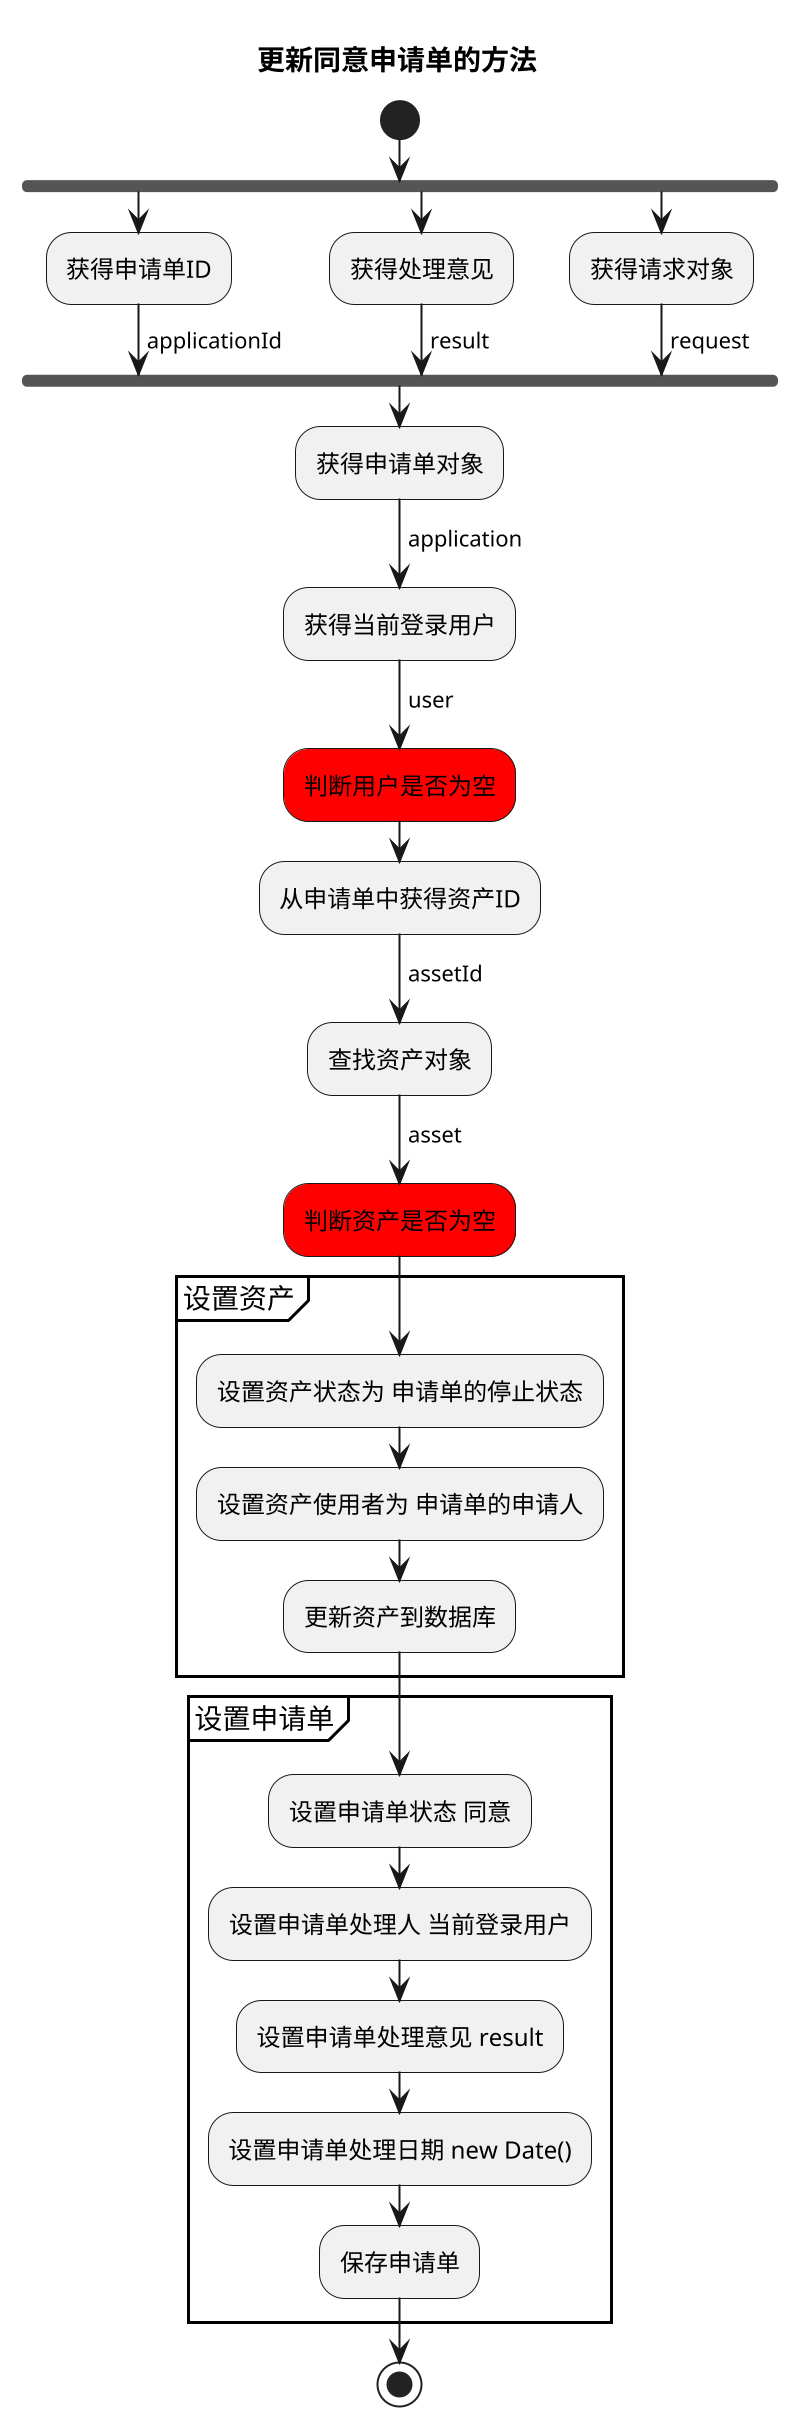 @startuml
scale 2
title 更新同意申请单的方法
start
fork
:获得申请单ID;
->applicationId;
fork again
:获得处理意见;
->result;
fork again
:获得请求对象;
->request;
end fork
:获得申请单对象;
->application;
:获得当前登录用户;
->user;
#f00:判断用户是否为空;
:从申请单中获得资产ID;
->assetId;
:查找资产对象;
->asset;
#f00:判断资产是否为空;
partition 设置资产 {
  :设置资产状态为 申请单的停止状态;
  :设置资产使用者为 申请单的申请人;
  :更新资产到数据库;
}

partition 设置申请单 {
    :设置申请单状态 同意;
    :设置申请单处理人 当前登录用户;
    :设置申请单处理意见 result;
    :设置申请单处理日期 new Date();
    :保存申请单;
}
stop
@enduml